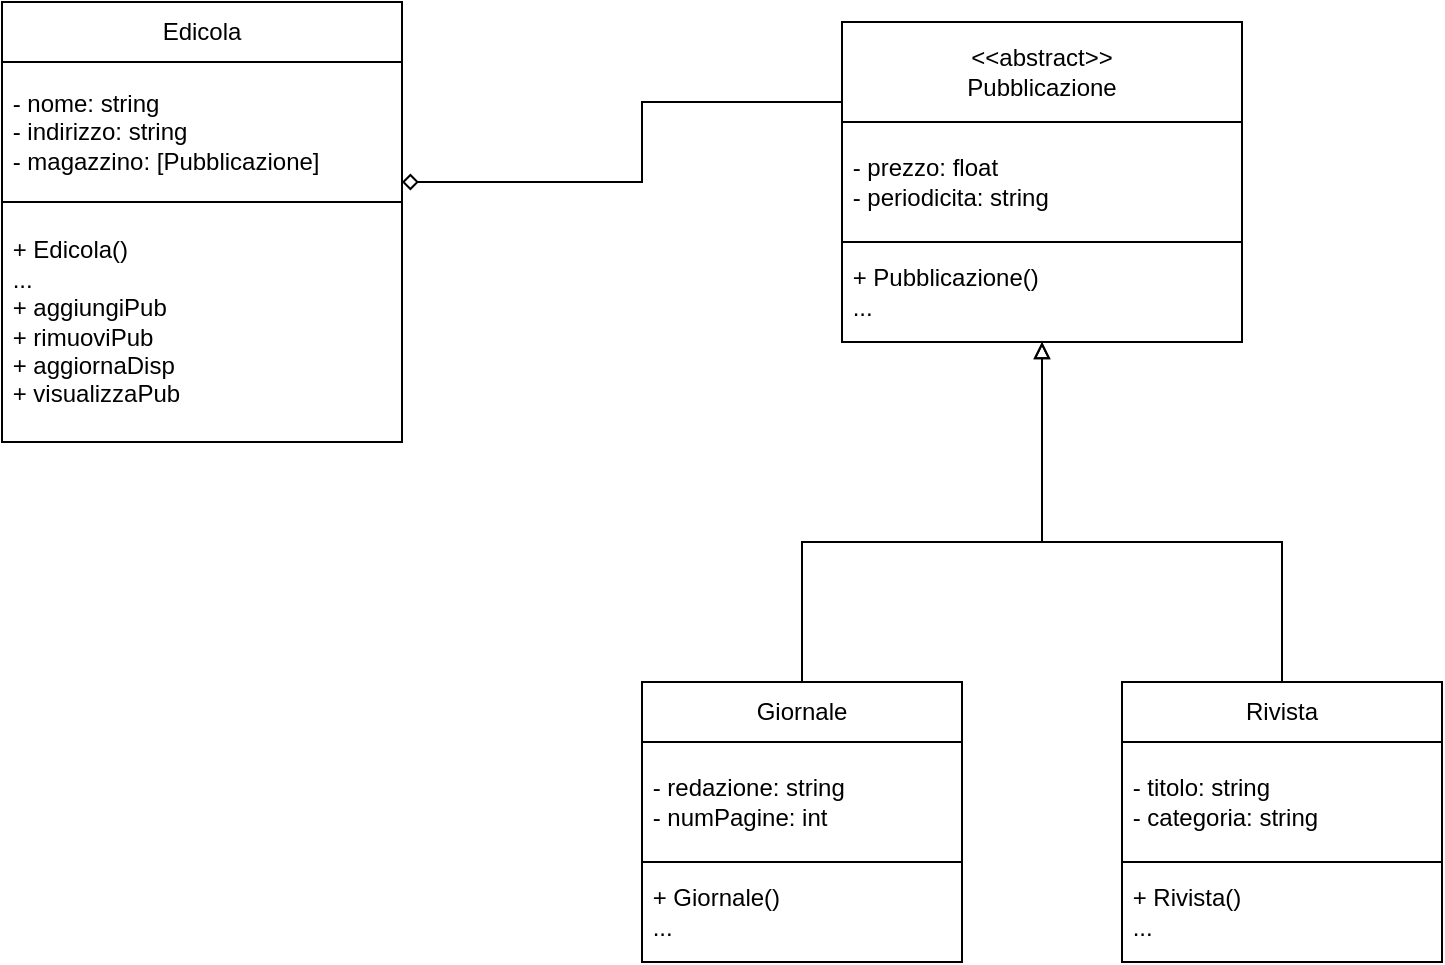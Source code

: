 <mxfile version="23.1.5" type="device">
  <diagram name="Pagina-1" id="LHGmwGPq1s_4kPVazsEA">
    <mxGraphModel dx="880" dy="532" grid="1" gridSize="10" guides="1" tooltips="1" connect="1" arrows="1" fold="1" page="1" pageScale="1" pageWidth="827" pageHeight="1169" math="0" shadow="0">
      <root>
        <mxCell id="0" />
        <mxCell id="1" parent="0" />
        <mxCell id="3o5d2ir1IYHJ4hHyW4ea-26" style="edgeStyle=orthogonalEdgeStyle;rounded=0;orthogonalLoop=1;jettySize=auto;html=1;endArrow=block;endFill=0;" parent="1" source="3o5d2ir1IYHJ4hHyW4ea-8" target="3o5d2ir1IYHJ4hHyW4ea-19" edge="1">
          <mxGeometry relative="1" as="geometry">
            <Array as="points">
              <mxPoint x="460" y="460" />
              <mxPoint x="580" y="460" />
            </Array>
          </mxGeometry>
        </mxCell>
        <mxCell id="3o5d2ir1IYHJ4hHyW4ea-8" value="Giornale" style="rounded=0;whiteSpace=wrap;html=1;" parent="1" vertex="1">
          <mxGeometry x="380" y="530" width="160" height="30" as="geometry" />
        </mxCell>
        <mxCell id="3o5d2ir1IYHJ4hHyW4ea-9" value="&amp;nbsp;- redazione: string&lt;br&gt;&amp;nbsp;- numPagine: int" style="rounded=0;whiteSpace=wrap;html=1;direction=east;align=left;" parent="1" vertex="1">
          <mxGeometry x="380" y="560" width="160" height="60" as="geometry" />
        </mxCell>
        <mxCell id="3o5d2ir1IYHJ4hHyW4ea-10" value="&amp;nbsp;+ Giornale()&lt;br&gt;&amp;nbsp;..." style="rounded=0;whiteSpace=wrap;html=1;align=left;" parent="1" vertex="1">
          <mxGeometry x="380" y="620" width="160" height="50" as="geometry" />
        </mxCell>
        <mxCell id="3o5d2ir1IYHJ4hHyW4ea-25" style="edgeStyle=orthogonalEdgeStyle;rounded=0;orthogonalLoop=1;jettySize=auto;html=1;entryX=0.5;entryY=1;entryDx=0;entryDy=0;endArrow=block;endFill=0;" parent="1" source="3o5d2ir1IYHJ4hHyW4ea-14" target="3o5d2ir1IYHJ4hHyW4ea-19" edge="1">
          <mxGeometry relative="1" as="geometry">
            <Array as="points">
              <mxPoint x="700" y="460" />
              <mxPoint x="580" y="460" />
            </Array>
          </mxGeometry>
        </mxCell>
        <mxCell id="3o5d2ir1IYHJ4hHyW4ea-14" value="Rivista" style="rounded=0;whiteSpace=wrap;html=1;" parent="1" vertex="1">
          <mxGeometry x="620" y="530" width="160" height="30" as="geometry" />
        </mxCell>
        <mxCell id="3o5d2ir1IYHJ4hHyW4ea-15" value="&amp;nbsp;- titolo: string&lt;br&gt;&amp;nbsp;- categoria: string" style="rounded=0;whiteSpace=wrap;html=1;direction=east;align=left;" parent="1" vertex="1">
          <mxGeometry x="620" y="560" width="160" height="60" as="geometry" />
        </mxCell>
        <mxCell id="3o5d2ir1IYHJ4hHyW4ea-16" value="&amp;nbsp;+ Rivista()&lt;br&gt;&amp;nbsp;..." style="rounded=0;whiteSpace=wrap;html=1;align=left;" parent="1" vertex="1">
          <mxGeometry x="620" y="620" width="160" height="50" as="geometry" />
        </mxCell>
        <mxCell id="NE9bEB4zan0qbnxjZ0Mh-3" style="edgeStyle=orthogonalEdgeStyle;rounded=0;orthogonalLoop=1;jettySize=auto;html=1;endArrow=diamond;endFill=0;" parent="1" target="3o5d2ir1IYHJ4hHyW4ea-28" edge="1">
          <mxGeometry relative="1" as="geometry">
            <Array as="points">
              <mxPoint x="380" y="240" />
              <mxPoint x="380" y="280" />
            </Array>
            <mxPoint x="490" y="240" as="sourcePoint" />
            <mxPoint x="270" y="270" as="targetPoint" />
          </mxGeometry>
        </mxCell>
        <mxCell id="3o5d2ir1IYHJ4hHyW4ea-17" value="&amp;lt;&amp;lt;abstract&amp;gt;&amp;gt;&lt;br&gt;Pubblicazione" style="rounded=0;whiteSpace=wrap;html=1;" parent="1" vertex="1">
          <mxGeometry x="480" y="200" width="200" height="50" as="geometry" />
        </mxCell>
        <mxCell id="3o5d2ir1IYHJ4hHyW4ea-18" value="&amp;nbsp;- prezzo: float&lt;br&gt;&amp;nbsp;- periodicita: string" style="rounded=0;whiteSpace=wrap;html=1;direction=east;align=left;" parent="1" vertex="1">
          <mxGeometry x="480" y="250" width="200" height="60" as="geometry" />
        </mxCell>
        <mxCell id="3o5d2ir1IYHJ4hHyW4ea-19" value="&amp;nbsp;+ Pubblicazione()&lt;br&gt;&amp;nbsp;..." style="rounded=0;whiteSpace=wrap;html=1;align=left;" parent="1" vertex="1">
          <mxGeometry x="480" y="310" width="200" height="50" as="geometry" />
        </mxCell>
        <mxCell id="3o5d2ir1IYHJ4hHyW4ea-27" value="Edicola" style="rounded=0;whiteSpace=wrap;html=1;" parent="1" vertex="1">
          <mxGeometry x="60" y="190" width="200" height="30" as="geometry" />
        </mxCell>
        <mxCell id="3o5d2ir1IYHJ4hHyW4ea-28" value="&amp;nbsp;- nome: string&lt;br&gt;&amp;nbsp;- indirizzo: string&lt;br&gt;&amp;nbsp;- magazzino: [Pubblicazione]" style="rounded=0;whiteSpace=wrap;html=1;direction=east;align=left;" parent="1" vertex="1">
          <mxGeometry x="60" y="220" width="200" height="70" as="geometry" />
        </mxCell>
        <mxCell id="3o5d2ir1IYHJ4hHyW4ea-29" value="&amp;nbsp;+ Edicola()&lt;br&gt;&amp;nbsp;...&lt;br&gt;&amp;nbsp;+ aggiungiPub&lt;br&gt;&amp;nbsp;+ rimuoviPub&lt;br&gt;&amp;nbsp;+ aggiornaDisp&lt;br&gt;&amp;nbsp;+ visualizzaPub" style="rounded=0;whiteSpace=wrap;html=1;align=left;" parent="1" vertex="1">
          <mxGeometry x="60" y="290" width="200" height="120" as="geometry" />
        </mxCell>
      </root>
    </mxGraphModel>
  </diagram>
</mxfile>
